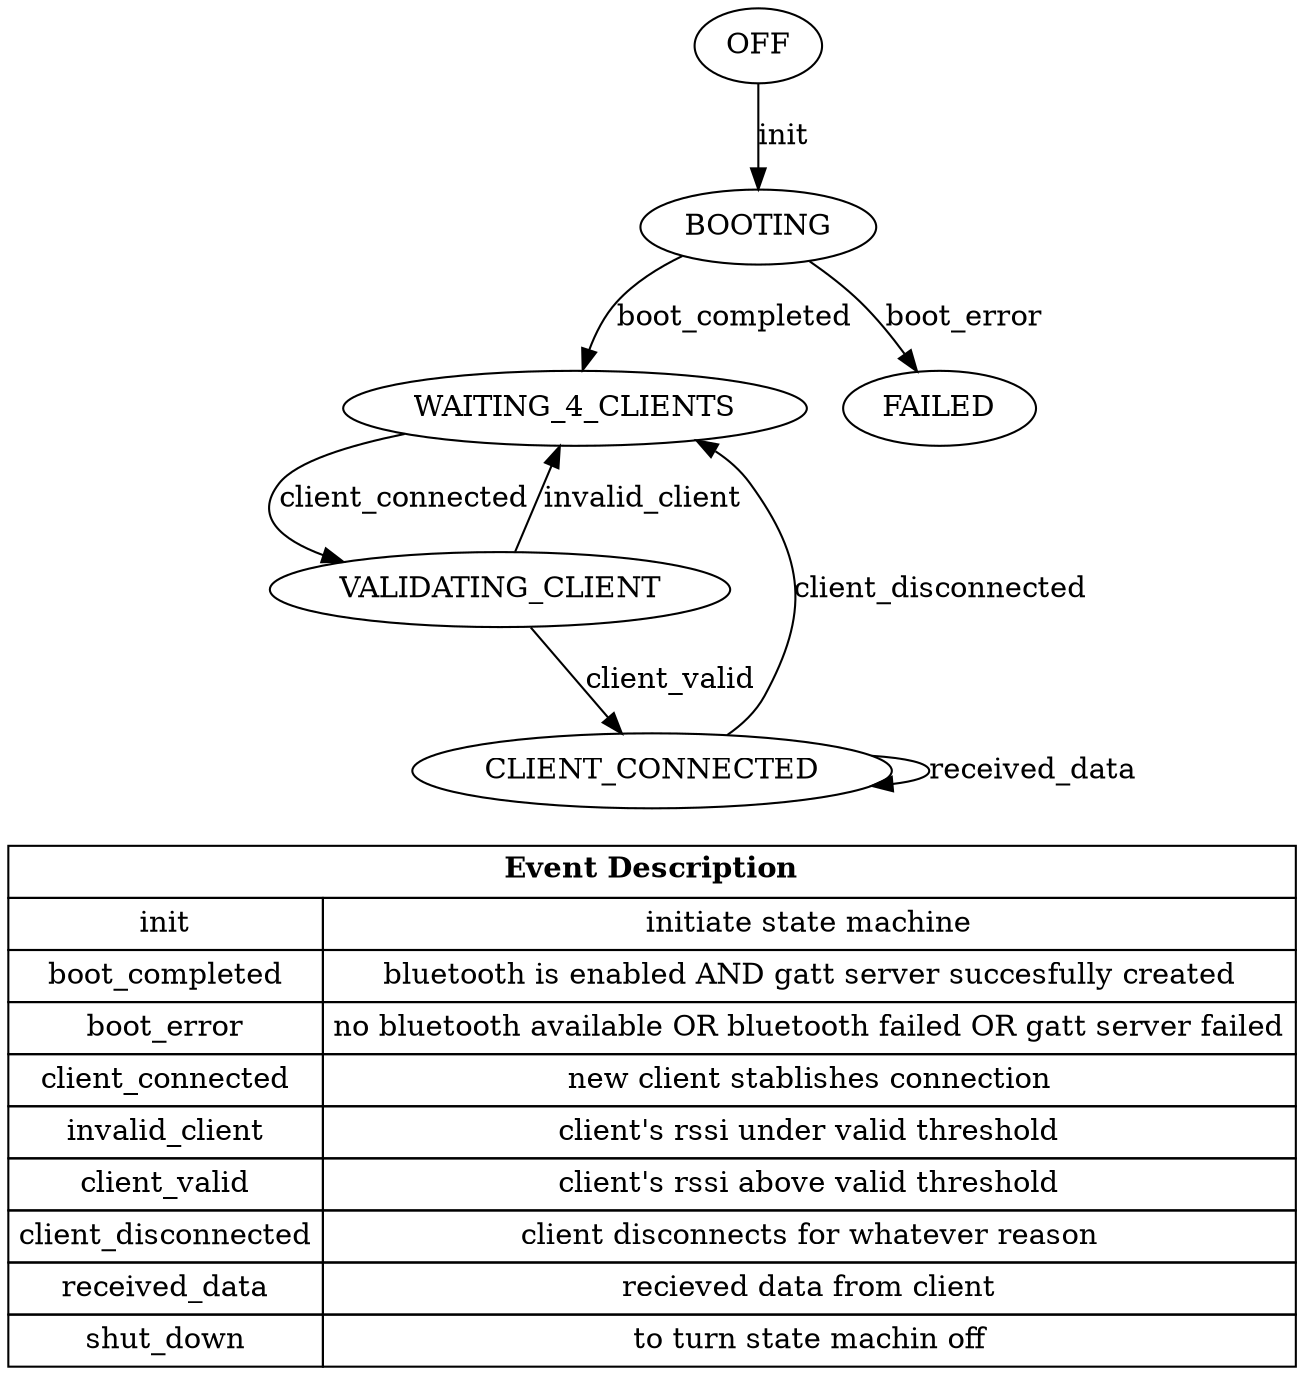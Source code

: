 digraph bt_connection_state_machine {
    // Different states
    a [label="OFF"];
    b [label="BOOTING"];
    c [label="WAITING_4_CLIENTS"];
    d [label="VALIDATING_CLIENT"];
    e [label="CLIENT_CONNECTED"];
    f [label="FAILED"];

    // Transitions between states
    a -> b [label="init"];
    b -> c [label="boot_completed"];
    b -> f [label="boot_error"];
    c -> d [label="client_connected"];
    d -> c [label="invalid_client"];
    d -> e [label="client_valid"];
    e -> c [label="client_disconnected"];
    e -> e [label="received_data"];

    //Legend for events
    { 
        rank = sink;
        Legend [shape=none, margin=0, label=<
            <TABLE BORDER="0" CELLBORDER="1" CELLSPACING="0" CELLPADDING="4">
                <TR>
                    <TD COLSPAN="2"><B>Event Description</B></TD>
                </TR>
                <TR>
                    <TD>init</TD>
                    <TD>initiate state machine</TD>
                </TR>
                <TR>
                    <TD>boot_completed</TD>
                    <TD>bluetooth is enabled AND gatt server succesfully created</TD>
                </TR>
                <TR>
                    <TD>boot_error</TD>
                    <TD>no bluetooth available OR bluetooth failed OR gatt server failed</TD>
                </TR>
                <TR>
                    <TD>client_connected</TD>
                    <TD>new client stablishes connection</TD>
                </TR>
                <TR>
                    <TD>invalid_client</TD>
                    <TD>client's rssi under valid threshold</TD>
                </TR>
                <TR>
                    <TD>client_valid</TD>
                    <TD>client's rssi above valid threshold</TD>
                </TR>
                <TR>
                    <TD>client_disconnected</TD>
                    <TD>client disconnects for whatever reason</TD>
                </TR>
                <TR>
                    <TD>received_data</TD>
                    <TD>recieved data from client</TD>
                </TR>
                <TR>
                    <TD>shut_down</TD>
                    <TD>to turn state machin off</TD>
                </TR>
            </TABLE>
        >];
    }
}

